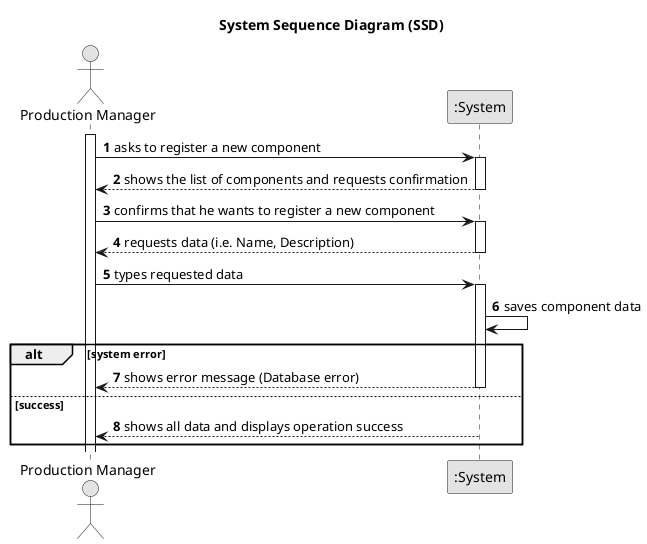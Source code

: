@startuml
skinparam monochrome true
skinparam packageStyle rectangle
skinparam shadowing false

title System Sequence Diagram (SSD)

autonumber

actor "Production Manager" as PM
participant ":System" as System

activate PM

    PM -> System : asks to register a new component
    activate System

        System --> PM : shows the list of components and requests confirmation
    deactivate System

    PM -> System : confirms that he wants to register a new component
    activate System

        System --> PM : requests data (i.e. Name, Description)
    deactivate System

    PM -> System : types requested data
    activate System

    System -> System : saves component data
    alt system error
        System --> PM : shows error message (Database error)
        deactivate System
    else success
        System --> PM : shows all data and displays operation success
        deactivate System
    end

@enduml
